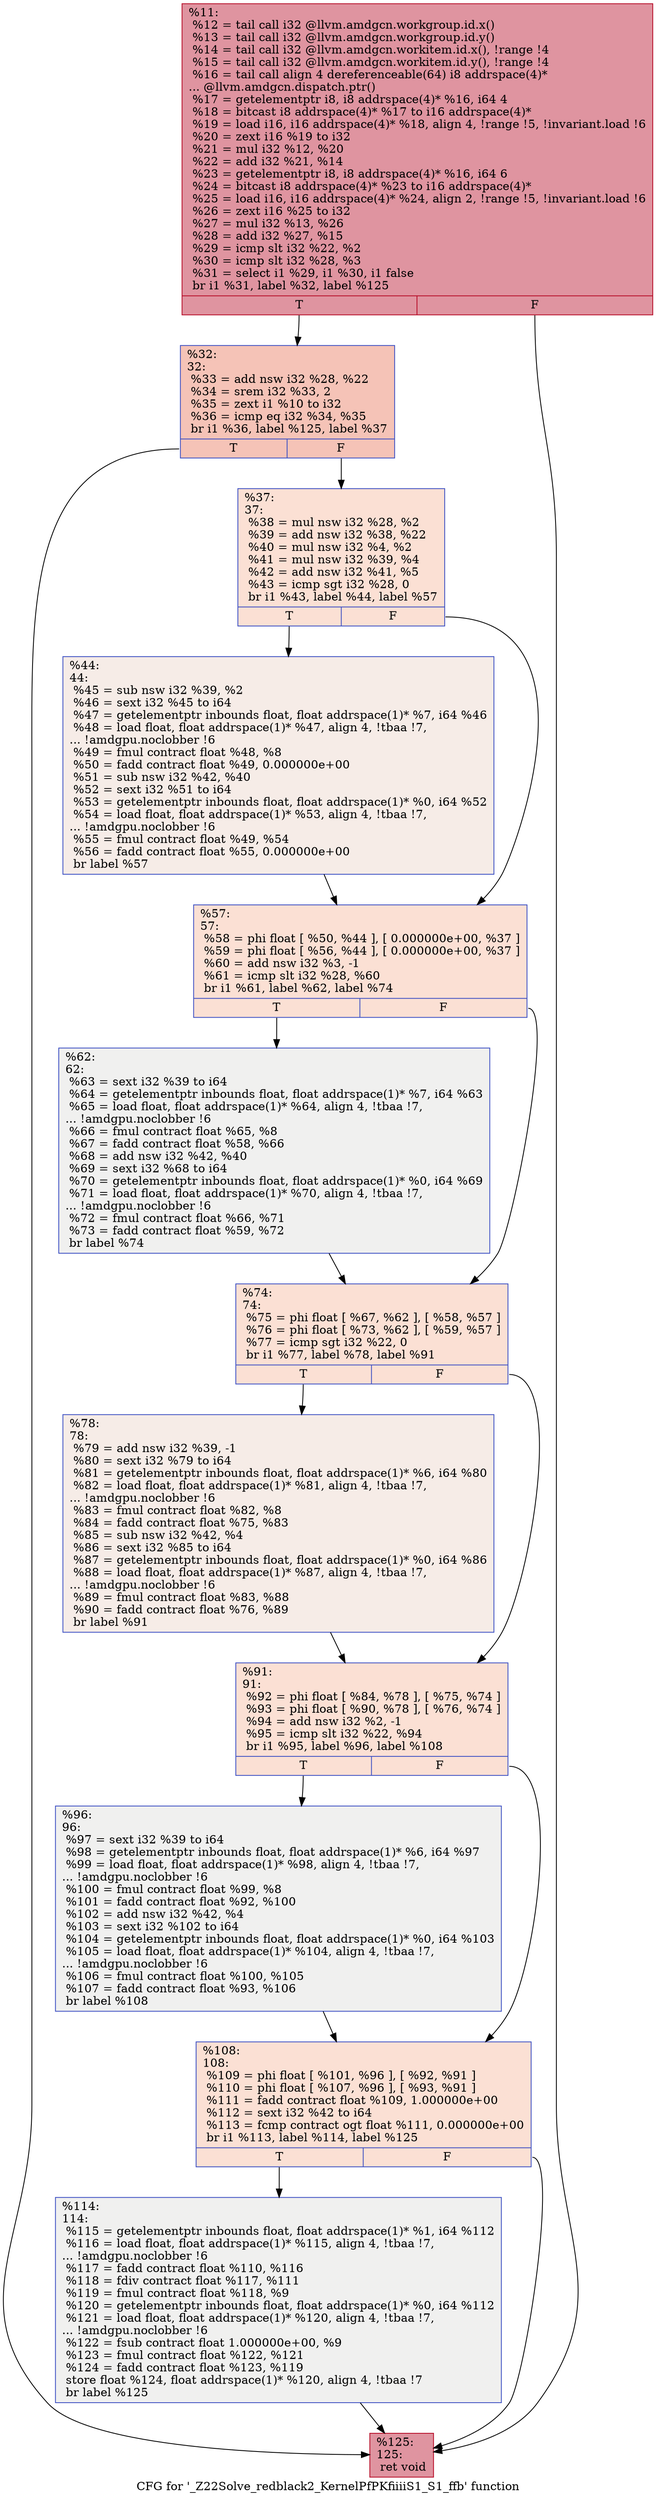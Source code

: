 digraph "CFG for '_Z22Solve_redblack2_KernelPfPKfiiiiS1_S1_ffb' function" {
	label="CFG for '_Z22Solve_redblack2_KernelPfPKfiiiiS1_S1_ffb' function";

	Node0x5580aa0 [shape=record,color="#b70d28ff", style=filled, fillcolor="#b70d2870",label="{%11:\l  %12 = tail call i32 @llvm.amdgcn.workgroup.id.x()\l  %13 = tail call i32 @llvm.amdgcn.workgroup.id.y()\l  %14 = tail call i32 @llvm.amdgcn.workitem.id.x(), !range !4\l  %15 = tail call i32 @llvm.amdgcn.workitem.id.y(), !range !4\l  %16 = tail call align 4 dereferenceable(64) i8 addrspace(4)*\l... @llvm.amdgcn.dispatch.ptr()\l  %17 = getelementptr i8, i8 addrspace(4)* %16, i64 4\l  %18 = bitcast i8 addrspace(4)* %17 to i16 addrspace(4)*\l  %19 = load i16, i16 addrspace(4)* %18, align 4, !range !5, !invariant.load !6\l  %20 = zext i16 %19 to i32\l  %21 = mul i32 %12, %20\l  %22 = add i32 %21, %14\l  %23 = getelementptr i8, i8 addrspace(4)* %16, i64 6\l  %24 = bitcast i8 addrspace(4)* %23 to i16 addrspace(4)*\l  %25 = load i16, i16 addrspace(4)* %24, align 2, !range !5, !invariant.load !6\l  %26 = zext i16 %25 to i32\l  %27 = mul i32 %13, %26\l  %28 = add i32 %27, %15\l  %29 = icmp slt i32 %22, %2\l  %30 = icmp slt i32 %28, %3\l  %31 = select i1 %29, i1 %30, i1 false\l  br i1 %31, label %32, label %125\l|{<s0>T|<s1>F}}"];
	Node0x5580aa0:s0 -> Node0x5585090;
	Node0x5580aa0:s1 -> Node0x5585120;
	Node0x5585090 [shape=record,color="#3d50c3ff", style=filled, fillcolor="#e8765c70",label="{%32:\l32:                                               \l  %33 = add nsw i32 %28, %22\l  %34 = srem i32 %33, 2\l  %35 = zext i1 %10 to i32\l  %36 = icmp eq i32 %34, %35\l  br i1 %36, label %125, label %37\l|{<s0>T|<s1>F}}"];
	Node0x5585090:s0 -> Node0x5585120;
	Node0x5585090:s1 -> Node0x55832f0;
	Node0x55832f0 [shape=record,color="#3d50c3ff", style=filled, fillcolor="#f7b99e70",label="{%37:\l37:                                               \l  %38 = mul nsw i32 %28, %2\l  %39 = add nsw i32 %38, %22\l  %40 = mul nsw i32 %4, %2\l  %41 = mul nsw i32 %39, %4\l  %42 = add nsw i32 %41, %5\l  %43 = icmp sgt i32 %28, 0\l  br i1 %43, label %44, label %57\l|{<s0>T|<s1>F}}"];
	Node0x55832f0:s0 -> Node0x5585a40;
	Node0x55832f0:s1 -> Node0x5585a90;
	Node0x5585a40 [shape=record,color="#3d50c3ff", style=filled, fillcolor="#ead5c970",label="{%44:\l44:                                               \l  %45 = sub nsw i32 %39, %2\l  %46 = sext i32 %45 to i64\l  %47 = getelementptr inbounds float, float addrspace(1)* %7, i64 %46\l  %48 = load float, float addrspace(1)* %47, align 4, !tbaa !7,\l... !amdgpu.noclobber !6\l  %49 = fmul contract float %48, %8\l  %50 = fadd contract float %49, 0.000000e+00\l  %51 = sub nsw i32 %42, %40\l  %52 = sext i32 %51 to i64\l  %53 = getelementptr inbounds float, float addrspace(1)* %0, i64 %52\l  %54 = load float, float addrspace(1)* %53, align 4, !tbaa !7,\l... !amdgpu.noclobber !6\l  %55 = fmul contract float %49, %54\l  %56 = fadd contract float %55, 0.000000e+00\l  br label %57\l}"];
	Node0x5585a40 -> Node0x5585a90;
	Node0x5585a90 [shape=record,color="#3d50c3ff", style=filled, fillcolor="#f7b99e70",label="{%57:\l57:                                               \l  %58 = phi float [ %50, %44 ], [ 0.000000e+00, %37 ]\l  %59 = phi float [ %56, %44 ], [ 0.000000e+00, %37 ]\l  %60 = add nsw i32 %3, -1\l  %61 = icmp slt i32 %28, %60\l  br i1 %61, label %62, label %74\l|{<s0>T|<s1>F}}"];
	Node0x5585a90:s0 -> Node0x5587770;
	Node0x5585a90:s1 -> Node0x55877c0;
	Node0x5587770 [shape=record,color="#3d50c3ff", style=filled, fillcolor="#dedcdb70",label="{%62:\l62:                                               \l  %63 = sext i32 %39 to i64\l  %64 = getelementptr inbounds float, float addrspace(1)* %7, i64 %63\l  %65 = load float, float addrspace(1)* %64, align 4, !tbaa !7,\l... !amdgpu.noclobber !6\l  %66 = fmul contract float %65, %8\l  %67 = fadd contract float %58, %66\l  %68 = add nsw i32 %42, %40\l  %69 = sext i32 %68 to i64\l  %70 = getelementptr inbounds float, float addrspace(1)* %0, i64 %69\l  %71 = load float, float addrspace(1)* %70, align 4, !tbaa !7,\l... !amdgpu.noclobber !6\l  %72 = fmul contract float %66, %71\l  %73 = fadd contract float %59, %72\l  br label %74\l}"];
	Node0x5587770 -> Node0x55877c0;
	Node0x55877c0 [shape=record,color="#3d50c3ff", style=filled, fillcolor="#f7b99e70",label="{%74:\l74:                                               \l  %75 = phi float [ %67, %62 ], [ %58, %57 ]\l  %76 = phi float [ %73, %62 ], [ %59, %57 ]\l  %77 = icmp sgt i32 %22, 0\l  br i1 %77, label %78, label %91\l|{<s0>T|<s1>F}}"];
	Node0x55877c0:s0 -> Node0x55883a0;
	Node0x55877c0:s1 -> Node0x55883f0;
	Node0x55883a0 [shape=record,color="#3d50c3ff", style=filled, fillcolor="#ead5c970",label="{%78:\l78:                                               \l  %79 = add nsw i32 %39, -1\l  %80 = sext i32 %79 to i64\l  %81 = getelementptr inbounds float, float addrspace(1)* %6, i64 %80\l  %82 = load float, float addrspace(1)* %81, align 4, !tbaa !7,\l... !amdgpu.noclobber !6\l  %83 = fmul contract float %82, %8\l  %84 = fadd contract float %75, %83\l  %85 = sub nsw i32 %42, %4\l  %86 = sext i32 %85 to i64\l  %87 = getelementptr inbounds float, float addrspace(1)* %0, i64 %86\l  %88 = load float, float addrspace(1)* %87, align 4, !tbaa !7,\l... !amdgpu.noclobber !6\l  %89 = fmul contract float %83, %88\l  %90 = fadd contract float %76, %89\l  br label %91\l}"];
	Node0x55883a0 -> Node0x55883f0;
	Node0x55883f0 [shape=record,color="#3d50c3ff", style=filled, fillcolor="#f7b99e70",label="{%91:\l91:                                               \l  %92 = phi float [ %84, %78 ], [ %75, %74 ]\l  %93 = phi float [ %90, %78 ], [ %76, %74 ]\l  %94 = add nsw i32 %2, -1\l  %95 = icmp slt i32 %22, %94\l  br i1 %95, label %96, label %108\l|{<s0>T|<s1>F}}"];
	Node0x55883f0:s0 -> Node0x5588ec0;
	Node0x55883f0:s1 -> Node0x5588f10;
	Node0x5588ec0 [shape=record,color="#3d50c3ff", style=filled, fillcolor="#dedcdb70",label="{%96:\l96:                                               \l  %97 = sext i32 %39 to i64\l  %98 = getelementptr inbounds float, float addrspace(1)* %6, i64 %97\l  %99 = load float, float addrspace(1)* %98, align 4, !tbaa !7,\l... !amdgpu.noclobber !6\l  %100 = fmul contract float %99, %8\l  %101 = fadd contract float %92, %100\l  %102 = add nsw i32 %42, %4\l  %103 = sext i32 %102 to i64\l  %104 = getelementptr inbounds float, float addrspace(1)* %0, i64 %103\l  %105 = load float, float addrspace(1)* %104, align 4, !tbaa !7,\l... !amdgpu.noclobber !6\l  %106 = fmul contract float %100, %105\l  %107 = fadd contract float %93, %106\l  br label %108\l}"];
	Node0x5588ec0 -> Node0x5588f10;
	Node0x5588f10 [shape=record,color="#3d50c3ff", style=filled, fillcolor="#f7b99e70",label="{%108:\l108:                                              \l  %109 = phi float [ %101, %96 ], [ %92, %91 ]\l  %110 = phi float [ %107, %96 ], [ %93, %91 ]\l  %111 = fadd contract float %109, 1.000000e+00\l  %112 = sext i32 %42 to i64\l  %113 = fcmp contract ogt float %111, 0.000000e+00\l  br i1 %113, label %114, label %125\l|{<s0>T|<s1>F}}"];
	Node0x5588f10:s0 -> Node0x55899c0;
	Node0x5588f10:s1 -> Node0x5585120;
	Node0x55899c0 [shape=record,color="#3d50c3ff", style=filled, fillcolor="#dedcdb70",label="{%114:\l114:                                              \l  %115 = getelementptr inbounds float, float addrspace(1)* %1, i64 %112\l  %116 = load float, float addrspace(1)* %115, align 4, !tbaa !7,\l... !amdgpu.noclobber !6\l  %117 = fadd contract float %110, %116\l  %118 = fdiv contract float %117, %111\l  %119 = fmul contract float %118, %9\l  %120 = getelementptr inbounds float, float addrspace(1)* %0, i64 %112\l  %121 = load float, float addrspace(1)* %120, align 4, !tbaa !7,\l... !amdgpu.noclobber !6\l  %122 = fsub contract float 1.000000e+00, %9\l  %123 = fmul contract float %122, %121\l  %124 = fadd contract float %123, %119\l  store float %124, float addrspace(1)* %120, align 4, !tbaa !7\l  br label %125\l}"];
	Node0x55899c0 -> Node0x5585120;
	Node0x5585120 [shape=record,color="#b70d28ff", style=filled, fillcolor="#b70d2870",label="{%125:\l125:                                              \l  ret void\l}"];
}
